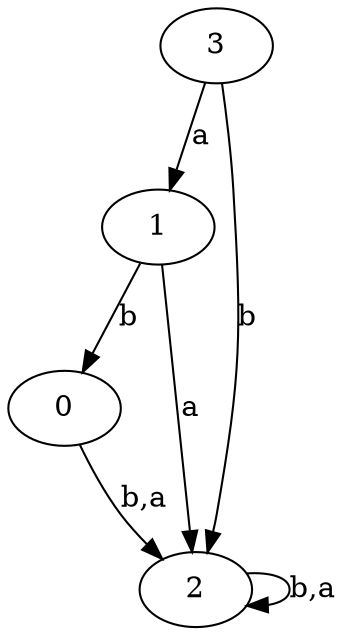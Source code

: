 digraph {
 ranksep=0.5;
 d2tdocpreamble = "\usetikzlibrary{automata}";
 d2tfigpreamble = "\tikzstyle{every state}= [ draw=blue!50,very thick,fill=blue!20]  \tikzstyle{auto}= [fill=white]";
 node [style="state"];
 edge [lblstyle="auto",topath="bend right", len=4  ]
  "0" [label="0",];
  "1" [label="1",style = "state, initial"];
  "2" [label="2",style = "state, accepting"];
  "3" [label="3",];
  "0" -> "2" [label="b,a"];
  "1" -> "0" [label="b"];
  "1" -> "2" [label="a"];
  "2" -> "2" [label="b,a",topath="loop above"];
  "3" -> "1" [label="a"];
  "3" -> "2" [label="b"];
}